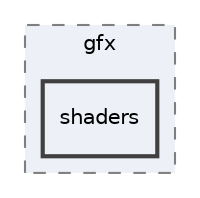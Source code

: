 digraph "src/gfx/shaders"
{
 // LATEX_PDF_SIZE
  edge [fontname="Helvetica",fontsize="10",labelfontname="Helvetica",labelfontsize="10"];
  node [fontname="Helvetica",fontsize="10",shape=record];
  compound=true
  subgraph clusterdir_c86603f79b902ad390ffc2674fbc4470 {
    graph [ bgcolor="#edf0f7", pencolor="grey50", style="filled,dashed,", label="gfx", fontname="Helvetica", fontsize="10", URL="dir_c86603f79b902ad390ffc2674fbc4470.html"]
  dir_2d8afc7bdee584c75495541a7ad3f8ed [shape=box, label="shaders", style="filled,bold,", fillcolor="#edf0f7", color="grey25", URL="dir_2d8afc7bdee584c75495541a7ad3f8ed.html"];
  }
}
